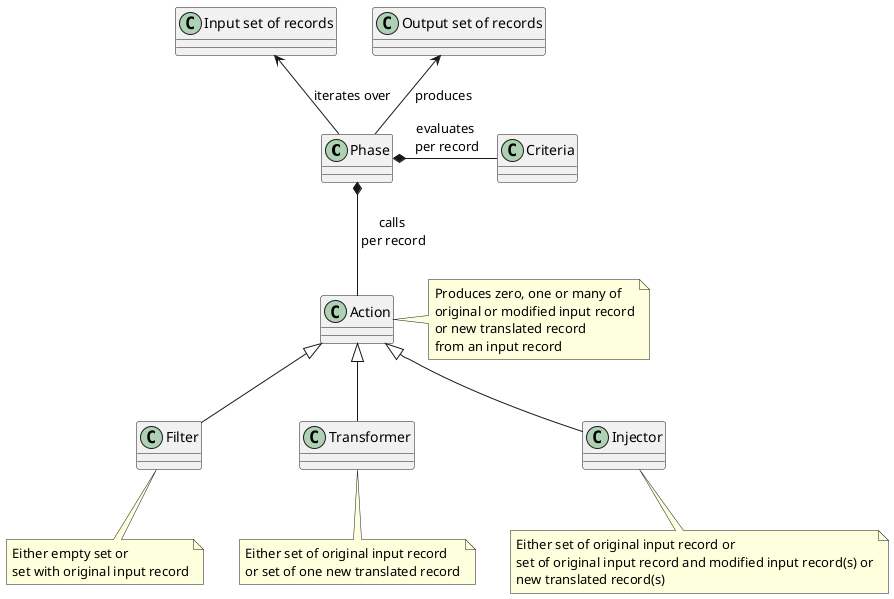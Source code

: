 @startuml
Phase *-r- Criteria : evaluates\n per record
Phase *-d- Action : calls\n per record
note right of Action
    Produces zero, one or many of
    original or modified input record
    or new translated record
    from an input record
    end note
Filter -u-|> Action
note bottom of Filter
    Either empty set or
    set with original input record
    end note
Transformer -u-|> Action
note bottom of Transformer
    Either set of original input record
    or set of one new translated record
    end note
Injector -u-|> Action
note bottom of Injector
    Either set of original input record or
    set of original input record and modified input record(s) or
    new translated record(s)
    end note
Phase -u-> "Output set of records" : produces
Phase -u-> "Input set of records" : iterates over
@enduml